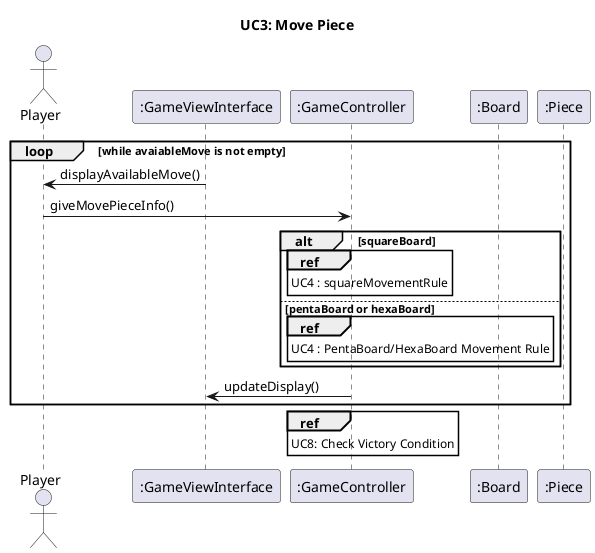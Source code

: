 @startuml
title UC3: Move Piece

actor Player
participant ":GameViewInterface" as GameViewInterface
participant ":GameController" as GameController
participant ":Board" as Board
participant ":Piece" as Piece

' Board 와 piece는 사용되지 않으므로 재검토 필요.

loop while avaiableMove is not empty
GameViewInterface -> Player : displayAvailableMove()
Player-> GameController : giveMovePieceInfo()
alt squareBoard
	ref over GameController
		UC4 : squareMovementRule
	end ref
else pentaBoard or hexaBoard
	ref over GameController
		UC4 : PentaBoard/HexaBoard Movement Rule
	end ref
end alt
GameController -> GameViewInterface : updateDisplay()
end loop

ref over GameController
	UC8: Check Victory Condition
end ref


@enduml
